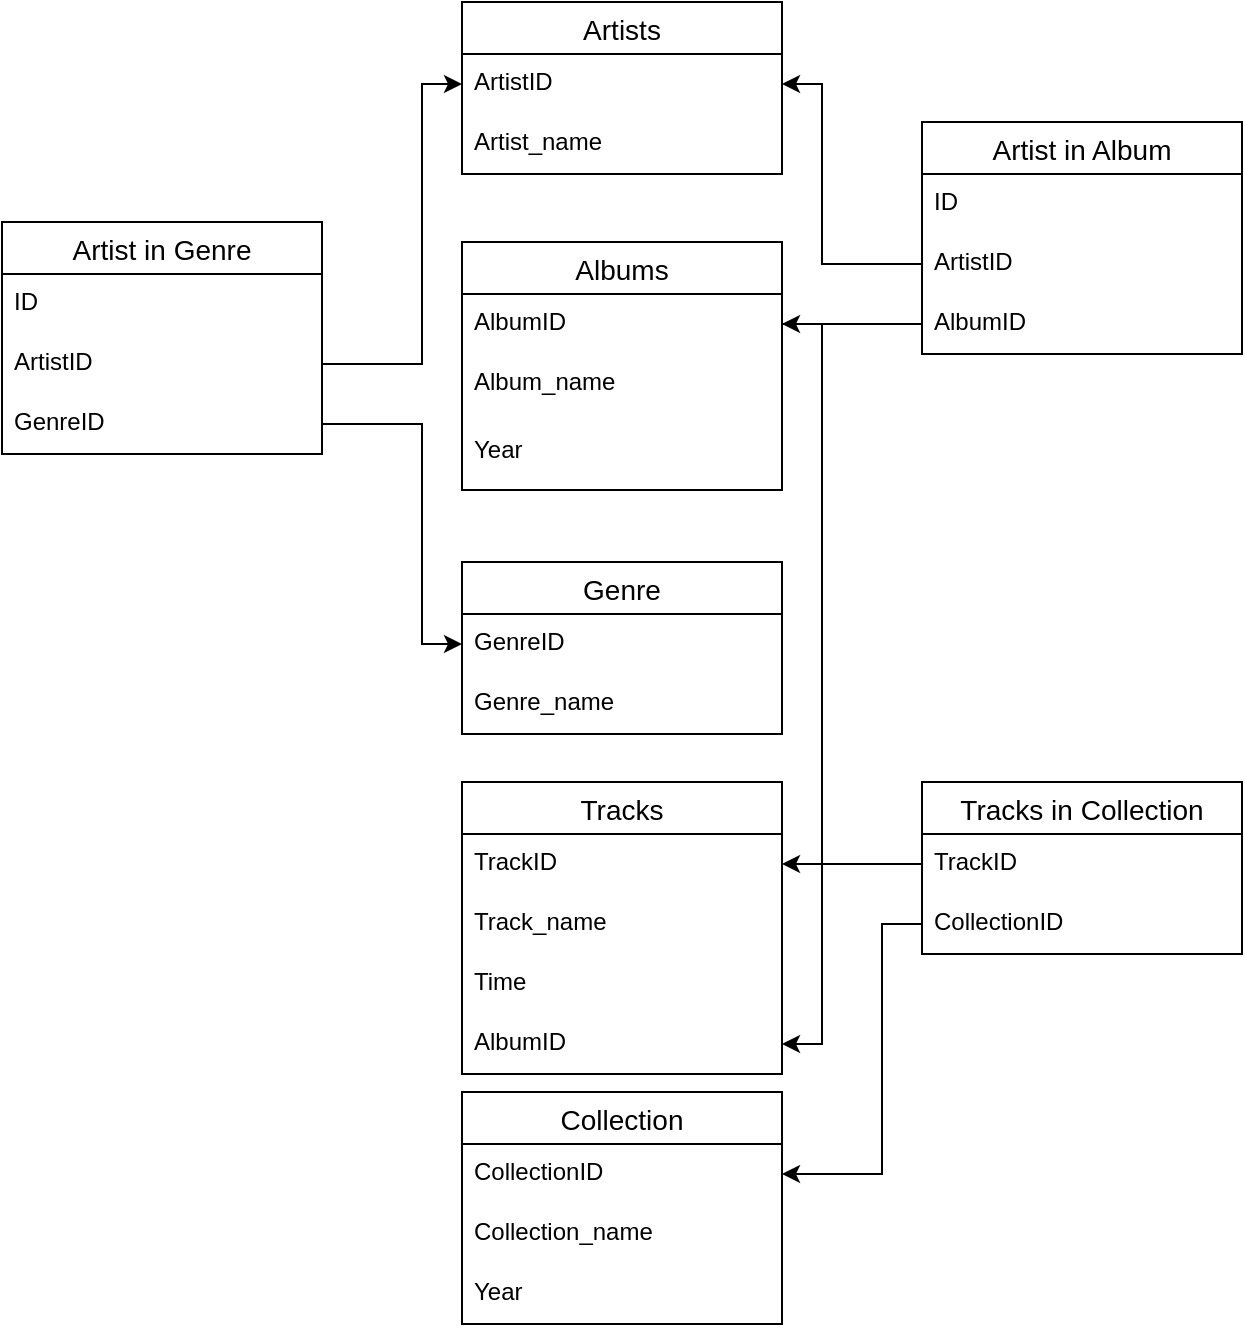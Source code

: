 <mxfile version="13.9.9" type="device"><diagram id="XKB13dEVoD_WA2yF8YYm" name="Страница 1"><mxGraphModel dx="1086" dy="806" grid="1" gridSize="10" guides="1" tooltips="1" connect="1" arrows="1" fold="1" page="1" pageScale="1" pageWidth="827" pageHeight="1169" math="0" shadow="0"><root><mxCell id="0"/><mxCell id="1" parent="0"/><mxCell id="lev0BeTbPNAyUOjGqHtV-58" value="Albums" style="swimlane;fontStyle=0;childLayout=stackLayout;horizontal=1;startSize=26;horizontalStack=0;resizeParent=1;resizeParentMax=0;resizeLast=0;collapsible=1;marginBottom=0;align=center;fontSize=14;" parent="1" vertex="1"><mxGeometry x="240" y="160" width="160" height="124" as="geometry"/></mxCell><mxCell id="lev0BeTbPNAyUOjGqHtV-60" value="AlbumID" style="text;strokeColor=none;fillColor=none;spacingLeft=4;spacingRight=4;overflow=hidden;rotatable=0;points=[[0,0.5],[1,0.5]];portConstraint=eastwest;fontSize=12;" parent="lev0BeTbPNAyUOjGqHtV-58" vertex="1"><mxGeometry y="26" width="160" height="30" as="geometry"/></mxCell><mxCell id="lev0BeTbPNAyUOjGqHtV-61" value="Album_name" style="text;strokeColor=none;fillColor=none;spacingLeft=4;spacingRight=4;overflow=hidden;rotatable=0;points=[[0,0.5],[1,0.5]];portConstraint=eastwest;fontSize=12;" parent="lev0BeTbPNAyUOjGqHtV-58" vertex="1"><mxGeometry y="56" width="160" height="34" as="geometry"/></mxCell><mxCell id="lev0BeTbPNAyUOjGqHtV-74" value="Year" style="text;strokeColor=none;fillColor=none;spacingLeft=4;spacingRight=4;overflow=hidden;rotatable=0;points=[[0,0.5],[1,0.5]];portConstraint=eastwest;fontSize=12;" parent="lev0BeTbPNAyUOjGqHtV-58" vertex="1"><mxGeometry y="90" width="160" height="34" as="geometry"/></mxCell><mxCell id="lev0BeTbPNAyUOjGqHtV-62" value="Tracks" style="swimlane;fontStyle=0;childLayout=stackLayout;horizontal=1;startSize=26;horizontalStack=0;resizeParent=1;resizeParentMax=0;resizeLast=0;collapsible=1;marginBottom=0;align=center;fontSize=14;" parent="1" vertex="1"><mxGeometry x="240" y="430" width="160" height="146" as="geometry"/></mxCell><mxCell id="lev0BeTbPNAyUOjGqHtV-64" value="TrackID" style="text;strokeColor=none;fillColor=none;spacingLeft=4;spacingRight=4;overflow=hidden;rotatable=0;points=[[0,0.5],[1,0.5]];portConstraint=eastwest;fontSize=12;" parent="lev0BeTbPNAyUOjGqHtV-62" vertex="1"><mxGeometry y="26" width="160" height="30" as="geometry"/></mxCell><mxCell id="lev0BeTbPNAyUOjGqHtV-65" value="Track_name" style="text;strokeColor=none;fillColor=none;spacingLeft=4;spacingRight=4;overflow=hidden;rotatable=0;points=[[0,0.5],[1,0.5]];portConstraint=eastwest;fontSize=12;" parent="lev0BeTbPNAyUOjGqHtV-62" vertex="1"><mxGeometry y="56" width="160" height="30" as="geometry"/></mxCell><mxCell id="MZSkqX_Ck4U_Cw7trpvo-1" value="Time" style="text;strokeColor=none;fillColor=none;spacingLeft=4;spacingRight=4;overflow=hidden;rotatable=0;points=[[0,0.5],[1,0.5]];portConstraint=eastwest;fontSize=12;" parent="lev0BeTbPNAyUOjGqHtV-62" vertex="1"><mxGeometry y="86" width="160" height="30" as="geometry"/></mxCell><mxCell id="yy9Nab3wJlgn-mfH0iMo-1" value="AlbumID" style="text;strokeColor=none;fillColor=none;spacingLeft=4;spacingRight=4;overflow=hidden;rotatable=0;points=[[0,0.5],[1,0.5]];portConstraint=eastwest;fontSize=12;" parent="lev0BeTbPNAyUOjGqHtV-62" vertex="1"><mxGeometry y="116" width="160" height="30" as="geometry"/></mxCell><mxCell id="lev0BeTbPNAyUOjGqHtV-66" value="Genre" style="swimlane;fontStyle=0;childLayout=stackLayout;horizontal=1;startSize=26;horizontalStack=0;resizeParent=1;resizeParentMax=0;resizeLast=0;collapsible=1;marginBottom=0;align=center;fontSize=14;" parent="1" vertex="1"><mxGeometry x="240" y="320" width="160" height="86" as="geometry"/></mxCell><mxCell id="lev0BeTbPNAyUOjGqHtV-75" value="GenreID" style="text;strokeColor=none;fillColor=none;spacingLeft=4;spacingRight=4;overflow=hidden;rotatable=0;points=[[0,0.5],[1,0.5]];portConstraint=eastwest;fontSize=12;" parent="lev0BeTbPNAyUOjGqHtV-66" vertex="1"><mxGeometry y="26" width="160" height="30" as="geometry"/></mxCell><mxCell id="lev0BeTbPNAyUOjGqHtV-67" value="Genre_name" style="text;strokeColor=none;fillColor=none;spacingLeft=4;spacingRight=4;overflow=hidden;rotatable=0;points=[[0,0.5],[1,0.5]];portConstraint=eastwest;fontSize=12;" parent="lev0BeTbPNAyUOjGqHtV-66" vertex="1"><mxGeometry y="56" width="160" height="30" as="geometry"/></mxCell><mxCell id="lev0BeTbPNAyUOjGqHtV-70" value="Artists" style="swimlane;fontStyle=0;childLayout=stackLayout;horizontal=1;startSize=26;horizontalStack=0;resizeParent=1;resizeParentMax=0;resizeLast=0;collapsible=1;marginBottom=0;align=center;fontSize=14;" parent="1" vertex="1"><mxGeometry x="240" y="40" width="160" height="86" as="geometry"/></mxCell><mxCell id="lev0BeTbPNAyUOjGqHtV-71" value="ArtistID" style="text;strokeColor=none;fillColor=none;spacingLeft=4;spacingRight=4;overflow=hidden;rotatable=0;points=[[0,0.5],[1,0.5]];portConstraint=eastwest;fontSize=12;" parent="lev0BeTbPNAyUOjGqHtV-70" vertex="1"><mxGeometry y="26" width="160" height="30" as="geometry"/></mxCell><mxCell id="lev0BeTbPNAyUOjGqHtV-72" value="Artist_name" style="text;strokeColor=none;fillColor=none;spacingLeft=4;spacingRight=4;overflow=hidden;rotatable=0;points=[[0,0.5],[1,0.5]];portConstraint=eastwest;fontSize=12;" parent="lev0BeTbPNAyUOjGqHtV-70" vertex="1"><mxGeometry y="56" width="160" height="30" as="geometry"/></mxCell><mxCell id="lev0BeTbPNAyUOjGqHtV-77" style="edgeStyle=orthogonalEdgeStyle;rounded=0;orthogonalLoop=1;jettySize=auto;html=1;exitX=0;exitY=0.5;exitDx=0;exitDy=0;entryX=0;entryY=0.5;entryDx=0;entryDy=0;" parent="lev0BeTbPNAyUOjGqHtV-70" source="lev0BeTbPNAyUOjGqHtV-72" target="lev0BeTbPNAyUOjGqHtV-72" edge="1"><mxGeometry relative="1" as="geometry"><mxPoint x="-40" y="71" as="targetPoint"/><Array as="points"/></mxGeometry></mxCell><mxCell id="D2W5BlmyT8KEqmbFOFfx-1" value="Collection" style="swimlane;fontStyle=0;childLayout=stackLayout;horizontal=1;startSize=26;horizontalStack=0;resizeParent=1;resizeParentMax=0;resizeLast=0;collapsible=1;marginBottom=0;align=center;fontSize=14;" parent="1" vertex="1"><mxGeometry x="240" y="585" width="160" height="116" as="geometry"/></mxCell><mxCell id="D2W5BlmyT8KEqmbFOFfx-6" value="CollectionID" style="text;strokeColor=none;fillColor=none;spacingLeft=4;spacingRight=4;overflow=hidden;rotatable=0;points=[[0,0.5],[1,0.5]];portConstraint=eastwest;fontSize=12;" parent="D2W5BlmyT8KEqmbFOFfx-1" vertex="1"><mxGeometry y="26" width="160" height="30" as="geometry"/></mxCell><mxCell id="D2W5BlmyT8KEqmbFOFfx-3" value="Collection_name" style="text;strokeColor=none;fillColor=none;spacingLeft=4;spacingRight=4;overflow=hidden;rotatable=0;points=[[0,0.5],[1,0.5]];portConstraint=eastwest;fontSize=12;" parent="D2W5BlmyT8KEqmbFOFfx-1" vertex="1"><mxGeometry y="56" width="160" height="30" as="geometry"/></mxCell><mxCell id="D2W5BlmyT8KEqmbFOFfx-4" value="Year" style="text;strokeColor=none;fillColor=none;spacingLeft=4;spacingRight=4;overflow=hidden;rotatable=0;points=[[0,0.5],[1,0.5]];portConstraint=eastwest;fontSize=12;" parent="D2W5BlmyT8KEqmbFOFfx-1" vertex="1"><mxGeometry y="86" width="160" height="30" as="geometry"/></mxCell><mxCell id="Jn6FppJWZFzpX4T1Afpk-2" value="Tracks in Collection" style="swimlane;fontStyle=0;childLayout=stackLayout;horizontal=1;startSize=26;horizontalStack=0;resizeParent=1;resizeParentMax=0;resizeLast=0;collapsible=1;marginBottom=0;align=center;fontSize=14;" parent="1" vertex="1"><mxGeometry x="470" y="430" width="160" height="86" as="geometry"/></mxCell><mxCell id="Jn6FppJWZFzpX4T1Afpk-3" value="TrackID" style="text;strokeColor=none;fillColor=none;spacingLeft=4;spacingRight=4;overflow=hidden;rotatable=0;points=[[0,0.5],[1,0.5]];portConstraint=eastwest;fontSize=12;" parent="Jn6FppJWZFzpX4T1Afpk-2" vertex="1"><mxGeometry y="26" width="160" height="30" as="geometry"/></mxCell><mxCell id="Jn6FppJWZFzpX4T1Afpk-5" value="CollectionID" style="text;strokeColor=none;fillColor=none;spacingLeft=4;spacingRight=4;overflow=hidden;rotatable=0;points=[[0,0.5],[1,0.5]];portConstraint=eastwest;fontSize=12;" parent="Jn6FppJWZFzpX4T1Afpk-2" vertex="1"><mxGeometry y="56" width="160" height="30" as="geometry"/></mxCell><mxCell id="Jn6FppJWZFzpX4T1Afpk-6" value="Artist in Album" style="swimlane;fontStyle=0;childLayout=stackLayout;horizontal=1;startSize=26;horizontalStack=0;resizeParent=1;resizeParentMax=0;resizeLast=0;collapsible=1;marginBottom=0;align=center;fontSize=14;" parent="1" vertex="1"><mxGeometry x="470" y="100" width="160" height="116" as="geometry"/></mxCell><mxCell id="Jn6FppJWZFzpX4T1Afpk-19" value="ID" style="text;strokeColor=none;fillColor=none;spacingLeft=4;spacingRight=4;overflow=hidden;rotatable=0;points=[[0,0.5],[1,0.5]];portConstraint=eastwest;fontSize=12;" parent="Jn6FppJWZFzpX4T1Afpk-6" vertex="1"><mxGeometry y="26" width="160" height="30" as="geometry"/></mxCell><mxCell id="Jn6FppJWZFzpX4T1Afpk-7" value="ArtistID" style="text;strokeColor=none;fillColor=none;spacingLeft=4;spacingRight=4;overflow=hidden;rotatable=0;points=[[0,0.5],[1,0.5]];portConstraint=eastwest;fontSize=12;" parent="Jn6FppJWZFzpX4T1Afpk-6" vertex="1"><mxGeometry y="56" width="160" height="30" as="geometry"/></mxCell><mxCell id="Jn6FppJWZFzpX4T1Afpk-8" value="AlbumID" style="text;strokeColor=none;fillColor=none;spacingLeft=4;spacingRight=4;overflow=hidden;rotatable=0;points=[[0,0.5],[1,0.5]];portConstraint=eastwest;fontSize=12;" parent="Jn6FppJWZFzpX4T1Afpk-6" vertex="1"><mxGeometry y="86" width="160" height="30" as="geometry"/></mxCell><mxCell id="Jn6FppJWZFzpX4T1Afpk-14" value="Artist in Genre" style="swimlane;fontStyle=0;childLayout=stackLayout;horizontal=1;startSize=26;horizontalStack=0;resizeParent=1;resizeParentMax=0;resizeLast=0;collapsible=1;marginBottom=0;align=center;fontSize=14;" parent="1" vertex="1"><mxGeometry x="10" y="150" width="160" height="116" as="geometry"/></mxCell><mxCell id="Jn6FppJWZFzpX4T1Afpk-17" value="ID" style="text;strokeColor=none;fillColor=none;spacingLeft=4;spacingRight=4;overflow=hidden;rotatable=0;points=[[0,0.5],[1,0.5]];portConstraint=eastwest;fontSize=12;" parent="Jn6FppJWZFzpX4T1Afpk-14" vertex="1"><mxGeometry y="26" width="160" height="30" as="geometry"/></mxCell><mxCell id="Jn6FppJWZFzpX4T1Afpk-15" value="ArtistID" style="text;strokeColor=none;fillColor=none;spacingLeft=4;spacingRight=4;overflow=hidden;rotatable=0;points=[[0,0.5],[1,0.5]];portConstraint=eastwest;fontSize=12;" parent="Jn6FppJWZFzpX4T1Afpk-14" vertex="1"><mxGeometry y="56" width="160" height="30" as="geometry"/></mxCell><mxCell id="Jn6FppJWZFzpX4T1Afpk-16" value="GenreID" style="text;strokeColor=none;fillColor=none;spacingLeft=4;spacingRight=4;overflow=hidden;rotatable=0;points=[[0,0.5],[1,0.5]];portConstraint=eastwest;fontSize=12;" parent="Jn6FppJWZFzpX4T1Afpk-14" vertex="1"><mxGeometry y="86" width="160" height="30" as="geometry"/></mxCell><mxCell id="Jn6FppJWZFzpX4T1Afpk-20" style="edgeStyle=orthogonalEdgeStyle;rounded=0;orthogonalLoop=1;jettySize=auto;html=1;exitX=0;exitY=0.5;exitDx=0;exitDy=0;entryX=1;entryY=0.5;entryDx=0;entryDy=0;" parent="1" source="Jn6FppJWZFzpX4T1Afpk-7" target="lev0BeTbPNAyUOjGqHtV-71" edge="1"><mxGeometry relative="1" as="geometry"><Array as="points"><mxPoint x="420" y="171"/><mxPoint x="420" y="81"/></Array></mxGeometry></mxCell><mxCell id="Jn6FppJWZFzpX4T1Afpk-21" style="edgeStyle=orthogonalEdgeStyle;rounded=0;orthogonalLoop=1;jettySize=auto;html=1;exitX=0;exitY=0.5;exitDx=0;exitDy=0;entryX=1;entryY=0.5;entryDx=0;entryDy=0;" parent="1" source="Jn6FppJWZFzpX4T1Afpk-8" target="lev0BeTbPNAyUOjGqHtV-60" edge="1"><mxGeometry relative="1" as="geometry"/></mxCell><mxCell id="Jn6FppJWZFzpX4T1Afpk-23" style="edgeStyle=orthogonalEdgeStyle;rounded=0;orthogonalLoop=1;jettySize=auto;html=1;exitX=1;exitY=0.5;exitDx=0;exitDy=0;entryX=0;entryY=0.5;entryDx=0;entryDy=0;" parent="1" source="Jn6FppJWZFzpX4T1Afpk-15" target="lev0BeTbPNAyUOjGqHtV-71" edge="1"><mxGeometry relative="1" as="geometry"><Array as="points"><mxPoint x="220" y="221"/><mxPoint x="220" y="81"/></Array></mxGeometry></mxCell><mxCell id="Jn6FppJWZFzpX4T1Afpk-12" style="edgeStyle=orthogonalEdgeStyle;rounded=0;orthogonalLoop=1;jettySize=auto;html=1;entryX=1;entryY=0.5;entryDx=0;entryDy=0;" parent="1" source="Jn6FppJWZFzpX4T1Afpk-3" target="lev0BeTbPNAyUOjGqHtV-64" edge="1"><mxGeometry relative="1" as="geometry"/></mxCell><mxCell id="Jn6FppJWZFzpX4T1Afpk-32" style="edgeStyle=orthogonalEdgeStyle;rounded=0;orthogonalLoop=1;jettySize=auto;html=1;exitX=0;exitY=0.5;exitDx=0;exitDy=0;entryX=1;entryY=0.5;entryDx=0;entryDy=0;" parent="1" source="Jn6FppJWZFzpX4T1Afpk-5" target="D2W5BlmyT8KEqmbFOFfx-6" edge="1"><mxGeometry relative="1" as="geometry"><Array as="points"><mxPoint x="450" y="501"/><mxPoint x="450" y="626"/></Array></mxGeometry></mxCell><mxCell id="Jn6FppJWZFzpX4T1Afpk-33" style="edgeStyle=orthogonalEdgeStyle;rounded=0;orthogonalLoop=1;jettySize=auto;html=1;exitX=1;exitY=0.5;exitDx=0;exitDy=0;entryX=0;entryY=0.5;entryDx=0;entryDy=0;" parent="1" source="Jn6FppJWZFzpX4T1Afpk-16" target="lev0BeTbPNAyUOjGqHtV-75" edge="1"><mxGeometry relative="1" as="geometry"><Array as="points"><mxPoint x="220" y="251"/><mxPoint x="220" y="361"/></Array></mxGeometry></mxCell><mxCell id="yy9Nab3wJlgn-mfH0iMo-2" style="edgeStyle=orthogonalEdgeStyle;rounded=0;orthogonalLoop=1;jettySize=auto;html=1;exitX=1;exitY=0.5;exitDx=0;exitDy=0;entryX=1;entryY=0.5;entryDx=0;entryDy=0;" parent="1" source="lev0BeTbPNAyUOjGqHtV-60" target="yy9Nab3wJlgn-mfH0iMo-1" edge="1"><mxGeometry relative="1" as="geometry"/></mxCell></root></mxGraphModel></diagram></mxfile>